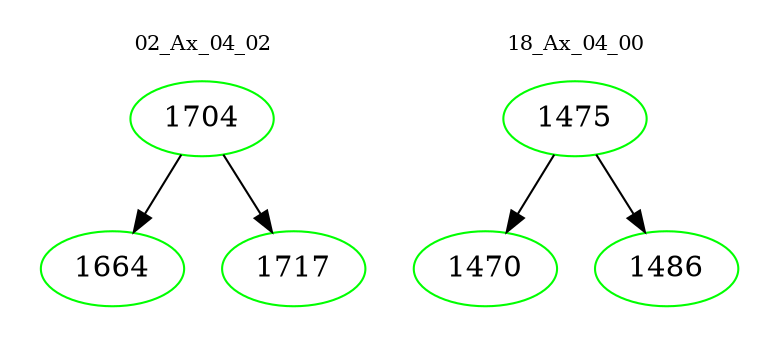 digraph{
subgraph cluster_0 {
color = white
label = "02_Ax_04_02";
fontsize=10;
T0_1704 [label="1704", color="green"]
T0_1704 -> T0_1664 [color="black"]
T0_1664 [label="1664", color="green"]
T0_1704 -> T0_1717 [color="black"]
T0_1717 [label="1717", color="green"]
}
subgraph cluster_1 {
color = white
label = "18_Ax_04_00";
fontsize=10;
T1_1475 [label="1475", color="green"]
T1_1475 -> T1_1470 [color="black"]
T1_1470 [label="1470", color="green"]
T1_1475 -> T1_1486 [color="black"]
T1_1486 [label="1486", color="green"]
}
}

